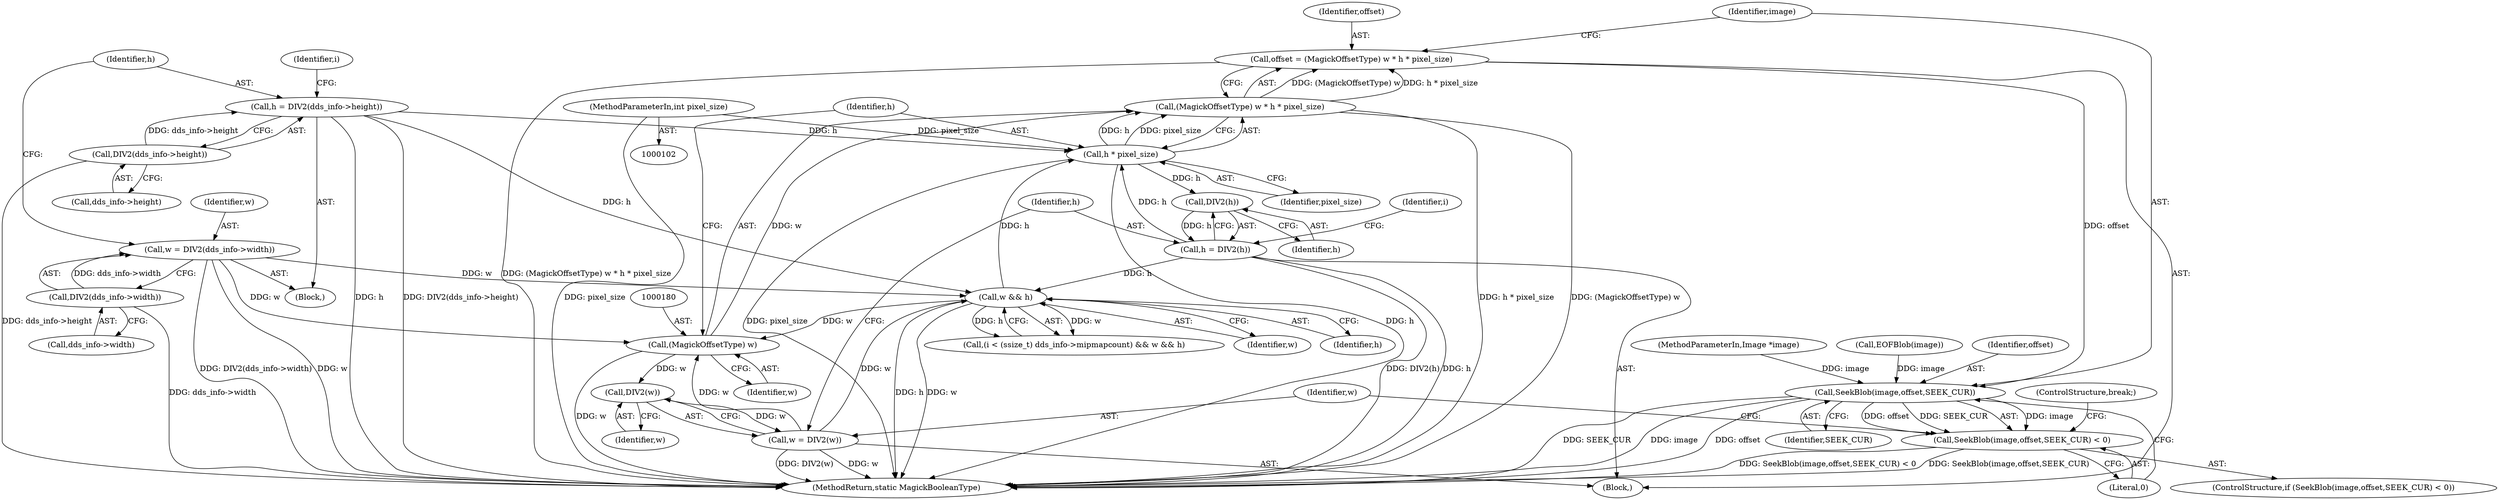 digraph "0_ImageMagick_3ab016764c7f787829d9065440d86f5609765110@integer" {
"1000176" [label="(Call,offset = (MagickOffsetType) w * h * pixel_size)"];
"1000178" [label="(Call,(MagickOffsetType) w * h * pixel_size)"];
"1000179" [label="(Call,(MagickOffsetType) w)"];
"1000193" [label="(Call,w = DIV2(w))"];
"1000195" [label="(Call,DIV2(w))"];
"1000170" [label="(Call,w && h)"];
"1000146" [label="(Call,w = DIV2(dds_info->width))"];
"1000148" [label="(Call,DIV2(dds_info->width))"];
"1000152" [label="(Call,h = DIV2(dds_info->height))"];
"1000154" [label="(Call,DIV2(dds_info->height))"];
"1000197" [label="(Call,h = DIV2(h))"];
"1000199" [label="(Call,DIV2(h))"];
"1000182" [label="(Call,h * pixel_size)"];
"1000105" [label="(MethodParameterIn,int pixel_size)"];
"1000187" [label="(Call,SeekBlob(image,offset,SEEK_CUR))"];
"1000186" [label="(Call,SeekBlob(image,offset,SEEK_CUR) < 0)"];
"1000190" [label="(Identifier,SEEK_CUR)"];
"1000177" [label="(Identifier,offset)"];
"1000194" [label="(Identifier,w)"];
"1000192" [label="(ControlStructure,break;)"];
"1000114" [label="(Call,EOFBlob(image))"];
"1000200" [label="(Identifier,h)"];
"1000186" [label="(Call,SeekBlob(image,offset,SEEK_CUR) < 0)"];
"1000184" [label="(Identifier,pixel_size)"];
"1000203" [label="(MethodReturn,static MagickBooleanType)"];
"1000195" [label="(Call,DIV2(w))"];
"1000152" [label="(Call,h = DIV2(dds_info->height))"];
"1000155" [label="(Call,dds_info->height)"];
"1000182" [label="(Call,h * pixel_size)"];
"1000174" [label="(Identifier,i)"];
"1000198" [label="(Identifier,h)"];
"1000191" [label="(Literal,0)"];
"1000105" [label="(MethodParameterIn,int pixel_size)"];
"1000162" [label="(Call,(i < (ssize_t) dds_info->mipmapcount) && w && h)"];
"1000187" [label="(Call,SeekBlob(image,offset,SEEK_CUR))"];
"1000145" [label="(Block,)"];
"1000171" [label="(Identifier,w)"];
"1000183" [label="(Identifier,h)"];
"1000197" [label="(Call,h = DIV2(h))"];
"1000178" [label="(Call,(MagickOffsetType) w * h * pixel_size)"];
"1000189" [label="(Identifier,offset)"];
"1000176" [label="(Call,offset = (MagickOffsetType) w * h * pixel_size)"];
"1000170" [label="(Call,w && h)"];
"1000103" [label="(MethodParameterIn,Image *image)"];
"1000146" [label="(Call,w = DIV2(dds_info->width))"];
"1000175" [label="(Block,)"];
"1000196" [label="(Identifier,w)"];
"1000148" [label="(Call,DIV2(dds_info->width))"];
"1000149" [label="(Call,dds_info->width)"];
"1000153" [label="(Identifier,h)"];
"1000154" [label="(Call,DIV2(dds_info->height))"];
"1000188" [label="(Identifier,image)"];
"1000172" [label="(Identifier,h)"];
"1000147" [label="(Identifier,w)"];
"1000179" [label="(Call,(MagickOffsetType) w)"];
"1000160" [label="(Identifier,i)"];
"1000181" [label="(Identifier,w)"];
"1000193" [label="(Call,w = DIV2(w))"];
"1000185" [label="(ControlStructure,if (SeekBlob(image,offset,SEEK_CUR) < 0))"];
"1000199" [label="(Call,DIV2(h))"];
"1000176" -> "1000175"  [label="AST: "];
"1000176" -> "1000178"  [label="CFG: "];
"1000177" -> "1000176"  [label="AST: "];
"1000178" -> "1000176"  [label="AST: "];
"1000188" -> "1000176"  [label="CFG: "];
"1000176" -> "1000203"  [label="DDG: (MagickOffsetType) w * h * pixel_size"];
"1000178" -> "1000176"  [label="DDG: (MagickOffsetType) w"];
"1000178" -> "1000176"  [label="DDG: h * pixel_size"];
"1000176" -> "1000187"  [label="DDG: offset"];
"1000178" -> "1000182"  [label="CFG: "];
"1000179" -> "1000178"  [label="AST: "];
"1000182" -> "1000178"  [label="AST: "];
"1000178" -> "1000203"  [label="DDG: h * pixel_size"];
"1000178" -> "1000203"  [label="DDG: (MagickOffsetType) w"];
"1000179" -> "1000178"  [label="DDG: w"];
"1000182" -> "1000178"  [label="DDG: h"];
"1000182" -> "1000178"  [label="DDG: pixel_size"];
"1000179" -> "1000181"  [label="CFG: "];
"1000180" -> "1000179"  [label="AST: "];
"1000181" -> "1000179"  [label="AST: "];
"1000183" -> "1000179"  [label="CFG: "];
"1000179" -> "1000203"  [label="DDG: w"];
"1000193" -> "1000179"  [label="DDG: w"];
"1000170" -> "1000179"  [label="DDG: w"];
"1000146" -> "1000179"  [label="DDG: w"];
"1000179" -> "1000195"  [label="DDG: w"];
"1000193" -> "1000175"  [label="AST: "];
"1000193" -> "1000195"  [label="CFG: "];
"1000194" -> "1000193"  [label="AST: "];
"1000195" -> "1000193"  [label="AST: "];
"1000198" -> "1000193"  [label="CFG: "];
"1000193" -> "1000203"  [label="DDG: w"];
"1000193" -> "1000203"  [label="DDG: DIV2(w)"];
"1000193" -> "1000170"  [label="DDG: w"];
"1000195" -> "1000193"  [label="DDG: w"];
"1000195" -> "1000196"  [label="CFG: "];
"1000196" -> "1000195"  [label="AST: "];
"1000170" -> "1000162"  [label="AST: "];
"1000170" -> "1000171"  [label="CFG: "];
"1000170" -> "1000172"  [label="CFG: "];
"1000171" -> "1000170"  [label="AST: "];
"1000172" -> "1000170"  [label="AST: "];
"1000162" -> "1000170"  [label="CFG: "];
"1000170" -> "1000203"  [label="DDG: h"];
"1000170" -> "1000203"  [label="DDG: w"];
"1000170" -> "1000162"  [label="DDG: w"];
"1000170" -> "1000162"  [label="DDG: h"];
"1000146" -> "1000170"  [label="DDG: w"];
"1000152" -> "1000170"  [label="DDG: h"];
"1000197" -> "1000170"  [label="DDG: h"];
"1000170" -> "1000182"  [label="DDG: h"];
"1000146" -> "1000145"  [label="AST: "];
"1000146" -> "1000148"  [label="CFG: "];
"1000147" -> "1000146"  [label="AST: "];
"1000148" -> "1000146"  [label="AST: "];
"1000153" -> "1000146"  [label="CFG: "];
"1000146" -> "1000203"  [label="DDG: DIV2(dds_info->width)"];
"1000146" -> "1000203"  [label="DDG: w"];
"1000148" -> "1000146"  [label="DDG: dds_info->width"];
"1000148" -> "1000149"  [label="CFG: "];
"1000149" -> "1000148"  [label="AST: "];
"1000148" -> "1000203"  [label="DDG: dds_info->width"];
"1000152" -> "1000145"  [label="AST: "];
"1000152" -> "1000154"  [label="CFG: "];
"1000153" -> "1000152"  [label="AST: "];
"1000154" -> "1000152"  [label="AST: "];
"1000160" -> "1000152"  [label="CFG: "];
"1000152" -> "1000203"  [label="DDG: h"];
"1000152" -> "1000203"  [label="DDG: DIV2(dds_info->height)"];
"1000154" -> "1000152"  [label="DDG: dds_info->height"];
"1000152" -> "1000182"  [label="DDG: h"];
"1000154" -> "1000155"  [label="CFG: "];
"1000155" -> "1000154"  [label="AST: "];
"1000154" -> "1000203"  [label="DDG: dds_info->height"];
"1000197" -> "1000175"  [label="AST: "];
"1000197" -> "1000199"  [label="CFG: "];
"1000198" -> "1000197"  [label="AST: "];
"1000199" -> "1000197"  [label="AST: "];
"1000174" -> "1000197"  [label="CFG: "];
"1000197" -> "1000203"  [label="DDG: DIV2(h)"];
"1000197" -> "1000203"  [label="DDG: h"];
"1000197" -> "1000182"  [label="DDG: h"];
"1000199" -> "1000197"  [label="DDG: h"];
"1000199" -> "1000200"  [label="CFG: "];
"1000200" -> "1000199"  [label="AST: "];
"1000182" -> "1000199"  [label="DDG: h"];
"1000182" -> "1000184"  [label="CFG: "];
"1000183" -> "1000182"  [label="AST: "];
"1000184" -> "1000182"  [label="AST: "];
"1000182" -> "1000203"  [label="DDG: pixel_size"];
"1000182" -> "1000203"  [label="DDG: h"];
"1000105" -> "1000182"  [label="DDG: pixel_size"];
"1000105" -> "1000102"  [label="AST: "];
"1000105" -> "1000203"  [label="DDG: pixel_size"];
"1000187" -> "1000186"  [label="AST: "];
"1000187" -> "1000190"  [label="CFG: "];
"1000188" -> "1000187"  [label="AST: "];
"1000189" -> "1000187"  [label="AST: "];
"1000190" -> "1000187"  [label="AST: "];
"1000191" -> "1000187"  [label="CFG: "];
"1000187" -> "1000203"  [label="DDG: SEEK_CUR"];
"1000187" -> "1000203"  [label="DDG: image"];
"1000187" -> "1000203"  [label="DDG: offset"];
"1000187" -> "1000186"  [label="DDG: image"];
"1000187" -> "1000186"  [label="DDG: offset"];
"1000187" -> "1000186"  [label="DDG: SEEK_CUR"];
"1000114" -> "1000187"  [label="DDG: image"];
"1000103" -> "1000187"  [label="DDG: image"];
"1000186" -> "1000185"  [label="AST: "];
"1000186" -> "1000191"  [label="CFG: "];
"1000191" -> "1000186"  [label="AST: "];
"1000192" -> "1000186"  [label="CFG: "];
"1000194" -> "1000186"  [label="CFG: "];
"1000186" -> "1000203"  [label="DDG: SeekBlob(image,offset,SEEK_CUR) < 0"];
"1000186" -> "1000203"  [label="DDG: SeekBlob(image,offset,SEEK_CUR)"];
}
